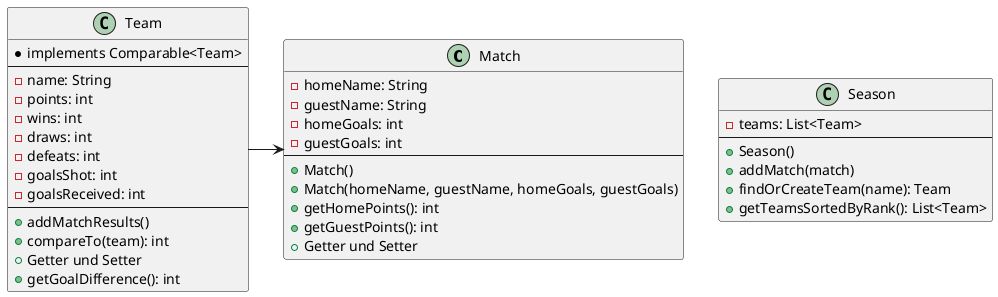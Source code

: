 @startuml

class Match {
- homeName: String
- guestName: String
- homeGoals: int
- guestGoals: int
--
+ Match()
+ Match(homeName, guestName, homeGoals, guestGoals)
+ getHomePoints(): int
+ getGuestPoints(): int
+ Getter und Setter
}

class Season {
- teams: List<Team>
--
+ Season()
+ addMatch(match)
+ findOrCreateTeam(name): Team
+ getTeamsSortedByRank(): List<Team>
}
class Team {
* implements Comparable<Team>
--
- name: String
- points: int
- wins: int
- draws: int
- defeats: int
- goalsShot: int
- goalsReceived: int
--
+ addMatchResults()
+ compareTo(team): int
+ Getter und Setter
+ getGoalDifference(): int
}

Team -> Match
@enduml